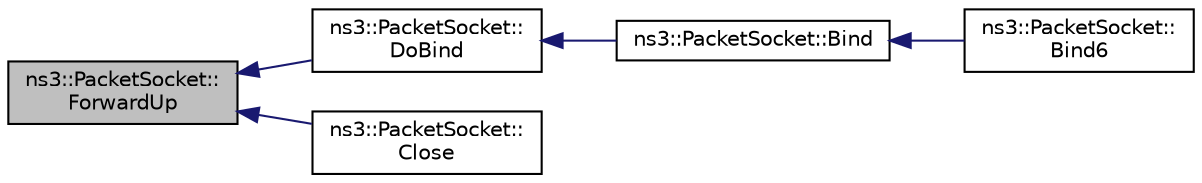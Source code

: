 digraph "ns3::PacketSocket::ForwardUp"
{
  edge [fontname="Helvetica",fontsize="10",labelfontname="Helvetica",labelfontsize="10"];
  node [fontname="Helvetica",fontsize="10",shape=record];
  rankdir="LR";
  Node1 [label="ns3::PacketSocket::\lForwardUp",height=0.2,width=0.4,color="black", fillcolor="grey75", style="filled", fontcolor="black"];
  Node1 -> Node2 [dir="back",color="midnightblue",fontsize="10",style="solid"];
  Node2 [label="ns3::PacketSocket::\lDoBind",height=0.2,width=0.4,color="black", fillcolor="white", style="filled",URL="$db/d5c/classns3_1_1PacketSocket.html#a53aa1ab0fc18ef2d3389585f0440e181",tooltip="Bind the socket to the NetDevice and register the protocol handler specified in the address..."];
  Node2 -> Node3 [dir="back",color="midnightblue",fontsize="10",style="solid"];
  Node3 [label="ns3::PacketSocket::Bind",height=0.2,width=0.4,color="black", fillcolor="white", style="filled",URL="$db/d5c/classns3_1_1PacketSocket.html#a1c05582ce254f43c42d91dec28957e75",tooltip="Bind the socket to the NetDevice and register the protocol handler. "];
  Node3 -> Node4 [dir="back",color="midnightblue",fontsize="10",style="solid"];
  Node4 [label="ns3::PacketSocket::\lBind6",height=0.2,width=0.4,color="black", fillcolor="white", style="filled",URL="$db/d5c/classns3_1_1PacketSocket.html#a830ab9b76cfd7668d80564b142c276d1",tooltip="Bind the socket to the NetDevice and register the protocol handler. "];
  Node1 -> Node5 [dir="back",color="midnightblue",fontsize="10",style="solid"];
  Node5 [label="ns3::PacketSocket::\lClose",height=0.2,width=0.4,color="black", fillcolor="white", style="filled",URL="$db/d5c/classns3_1_1PacketSocket.html#acd416d93105815a2d2d2089d342efdd7",tooltip="Close a socket. "];
}
